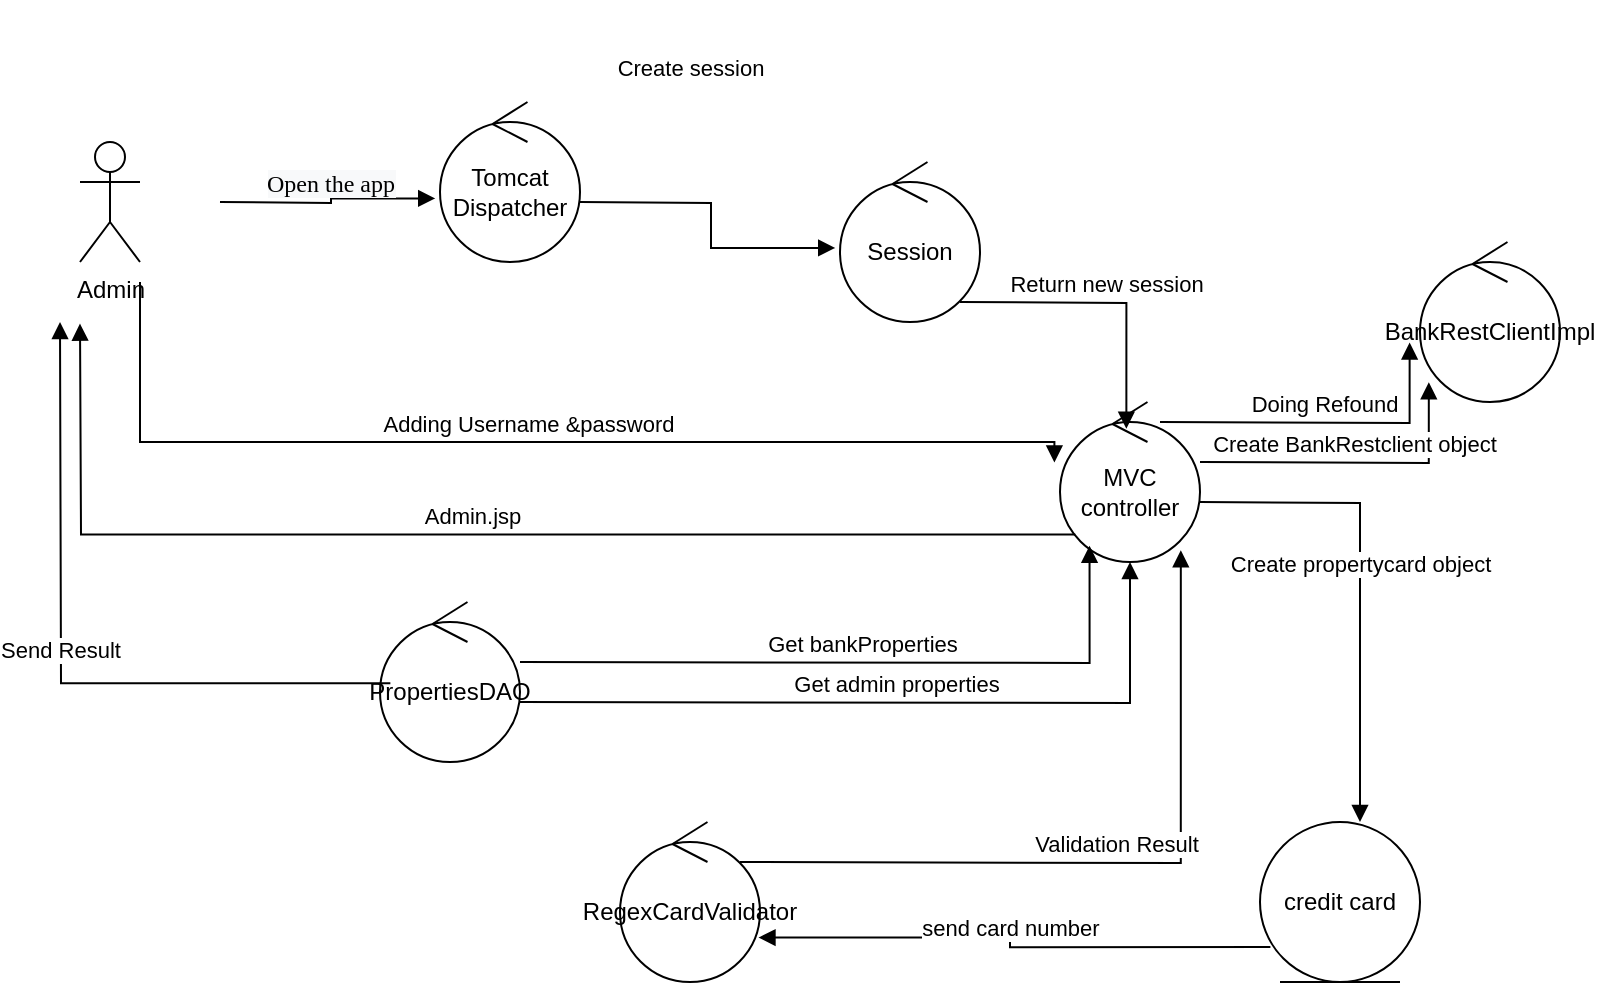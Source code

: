 <mxfile version="15.4.0" type="device"><diagram id="bKz3qWQkutpkp3AflofP" name="Page-1"><mxGraphModel dx="1024" dy="592" grid="1" gridSize="10" guides="1" tooltips="1" connect="1" arrows="1" fold="1" page="1" pageScale="1" pageWidth="850" pageHeight="1100" math="0" shadow="0"><root><mxCell id="0"/><mxCell id="1" parent="0"/><mxCell id="FSo44xLhl85BdGE8eoYl-1" value="Admin" style="shape=umlActor;verticalLabelPosition=bottom;verticalAlign=top;html=1;" vertex="1" parent="1"><mxGeometry x="80" y="80" width="30" height="60" as="geometry"/></mxCell><mxCell id="FSo44xLhl85BdGE8eoYl-2" value="Tomcat Dispatcher" style="ellipse;shape=umlControl;whiteSpace=wrap;html=1;" vertex="1" parent="1"><mxGeometry x="260" y="60" width="70" height="80" as="geometry"/></mxCell><mxCell id="FSo44xLhl85BdGE8eoYl-3" value="Session" style="ellipse;shape=umlControl;whiteSpace=wrap;html=1;" vertex="1" parent="1"><mxGeometry x="460" y="90" width="70" height="80" as="geometry"/></mxCell><mxCell id="FSo44xLhl85BdGE8eoYl-4" value="MVC controller" style="ellipse;shape=umlControl;whiteSpace=wrap;html=1;" vertex="1" parent="1"><mxGeometry x="570" y="210" width="70" height="80" as="geometry"/></mxCell><mxCell id="FSo44xLhl85BdGE8eoYl-5" value="PropertiesDAO" style="ellipse;shape=umlControl;whiteSpace=wrap;html=1;" vertex="1" parent="1"><mxGeometry x="230" y="310" width="70" height="80" as="geometry"/></mxCell><mxCell id="FSo44xLhl85BdGE8eoYl-6" value="&lt;span style=&quot;font-family: &amp;#34;verdana&amp;#34; ; font-size: 12px ; background-color: rgb(248 , 249 , 250)&quot;&gt;Open the app&lt;/span&gt;" style="html=1;verticalAlign=bottom;endArrow=block;rounded=0;edgeStyle=orthogonalEdgeStyle;entryX=-0.034;entryY=0.603;entryDx=0;entryDy=0;entryPerimeter=0;" edge="1" parent="1" target="FSo44xLhl85BdGE8eoYl-2"><mxGeometry width="80" relative="1" as="geometry"><mxPoint x="150" y="110" as="sourcePoint"/><mxPoint x="230" y="110" as="targetPoint"/></mxGeometry></mxCell><mxCell id="FSo44xLhl85BdGE8eoYl-7" value="&lt;br&gt;&lt;br&gt;&lt;span style=&quot;color: rgb(0 , 0 , 0) ; font-family: &amp;#34;helvetica&amp;#34; ; font-size: 11px ; font-style: normal ; font-weight: 400 ; letter-spacing: normal ; text-align: center ; text-indent: 0px ; text-transform: none ; word-spacing: 0px ; background-color: rgb(255 , 255 , 255) ; display: inline ; float: none&quot;&gt;Create session&lt;br&gt;&lt;/span&gt;&lt;br&gt;" style="html=1;verticalAlign=bottom;endArrow=block;rounded=0;edgeStyle=orthogonalEdgeStyle;entryX=-0.034;entryY=0.537;entryDx=0;entryDy=0;entryPerimeter=0;" edge="1" parent="1" target="FSo44xLhl85BdGE8eoYl-3"><mxGeometry x="-0.137" y="25" width="80" relative="1" as="geometry"><mxPoint x="330" y="110" as="sourcePoint"/><mxPoint x="410" y="110" as="targetPoint"/><mxPoint x="-10" y="-20" as="offset"/></mxGeometry></mxCell><mxCell id="FSo44xLhl85BdGE8eoYl-8" value="Return new session&lt;br&gt;" style="html=1;verticalAlign=bottom;endArrow=block;rounded=0;edgeStyle=orthogonalEdgeStyle;entryX=0.474;entryY=0.167;entryDx=0;entryDy=0;entryPerimeter=0;" edge="1" parent="1" target="FSo44xLhl85BdGE8eoYl-4"><mxGeometry width="80" relative="1" as="geometry"><mxPoint x="520" y="160" as="sourcePoint"/><mxPoint x="600" y="160" as="targetPoint"/></mxGeometry></mxCell><mxCell id="FSo44xLhl85BdGE8eoYl-9" value="Admin.jsp" style="html=1;verticalAlign=bottom;endArrow=block;rounded=0;edgeStyle=orthogonalEdgeStyle;exitX=0.109;exitY=0.828;exitDx=0;exitDy=0;exitPerimeter=0;" edge="1" parent="1" source="FSo44xLhl85BdGE8eoYl-4"><mxGeometry width="80" relative="1" as="geometry"><mxPoint x="630" y="289" as="sourcePoint"/><mxPoint x="80" y="170.8" as="targetPoint"/></mxGeometry></mxCell><mxCell id="FSo44xLhl85BdGE8eoYl-10" value="Adding Username &amp;amp;password" style="html=1;verticalAlign=bottom;endArrow=block;rounded=0;edgeStyle=orthogonalEdgeStyle;entryX=-0.04;entryY=0.378;entryDx=0;entryDy=0;entryPerimeter=0;" edge="1" parent="1" target="FSo44xLhl85BdGE8eoYl-4"><mxGeometry width="80" relative="1" as="geometry"><mxPoint x="110" y="150" as="sourcePoint"/><mxPoint x="190" y="150" as="targetPoint"/><Array as="points"><mxPoint x="110" y="230"/><mxPoint x="567" y="230"/></Array></mxGeometry></mxCell><mxCell id="FSo44xLhl85BdGE8eoYl-11" value="Get admin properties" style="html=1;verticalAlign=bottom;endArrow=block;rounded=0;edgeStyle=orthogonalEdgeStyle;" edge="1" parent="1" target="FSo44xLhl85BdGE8eoYl-4"><mxGeometry width="80" relative="1" as="geometry"><mxPoint x="300" y="360" as="sourcePoint"/><mxPoint x="380" y="360" as="targetPoint"/></mxGeometry></mxCell><mxCell id="FSo44xLhl85BdGE8eoYl-12" value="Send Result" style="html=1;verticalAlign=bottom;endArrow=block;rounded=0;edgeStyle=orthogonalEdgeStyle;exitX=0.074;exitY=0.508;exitDx=0;exitDy=0;exitPerimeter=0;" edge="1" parent="1" source="FSo44xLhl85BdGE8eoYl-5"><mxGeometry width="80" relative="1" as="geometry"><mxPoint x="150" y="350" as="sourcePoint"/><mxPoint x="70" y="170" as="targetPoint"/></mxGeometry></mxCell><mxCell id="FSo44xLhl85BdGE8eoYl-13" value="credit card&lt;br&gt;" style="ellipse;shape=umlEntity;whiteSpace=wrap;html=1;" vertex="1" parent="1"><mxGeometry x="670" y="420" width="80" height="80" as="geometry"/></mxCell><mxCell id="FSo44xLhl85BdGE8eoYl-14" value="RegexCardValidator" style="ellipse;shape=umlControl;whiteSpace=wrap;html=1;" vertex="1" parent="1"><mxGeometry x="350" y="420" width="70" height="80" as="geometry"/></mxCell><mxCell id="FSo44xLhl85BdGE8eoYl-15" value="Create propertycard object" style="html=1;verticalAlign=bottom;endArrow=block;rounded=0;edgeStyle=orthogonalEdgeStyle;entryX=0.625;entryY=0;entryDx=0;entryDy=0;entryPerimeter=0;" edge="1" parent="1" target="FSo44xLhl85BdGE8eoYl-13"><mxGeometry width="80" relative="1" as="geometry"><mxPoint x="640" y="260" as="sourcePoint"/><mxPoint x="720" y="260" as="targetPoint"/></mxGeometry></mxCell><mxCell id="FSo44xLhl85BdGE8eoYl-16" value="send card number" style="html=1;verticalAlign=bottom;endArrow=block;rounded=0;edgeStyle=orthogonalEdgeStyle;entryX=0.989;entryY=0.722;entryDx=0;entryDy=0;entryPerimeter=0;exitX=0.065;exitY=0.782;exitDx=0;exitDy=0;exitPerimeter=0;" edge="1" parent="1" source="FSo44xLhl85BdGE8eoYl-13" target="FSo44xLhl85BdGE8eoYl-14"><mxGeometry width="80" relative="1" as="geometry"><mxPoint x="560" y="480" as="sourcePoint"/><mxPoint x="640" y="480" as="targetPoint"/></mxGeometry></mxCell><mxCell id="FSo44xLhl85BdGE8eoYl-17" value="Validation Result" style="html=1;verticalAlign=bottom;endArrow=block;rounded=0;edgeStyle=orthogonalEdgeStyle;entryX=0.863;entryY=0.927;entryDx=0;entryDy=0;entryPerimeter=0;" edge="1" parent="1" target="FSo44xLhl85BdGE8eoYl-4"><mxGeometry width="80" relative="1" as="geometry"><mxPoint x="410" y="440" as="sourcePoint"/><mxPoint x="490" y="440" as="targetPoint"/></mxGeometry></mxCell><mxCell id="FSo44xLhl85BdGE8eoYl-18" value="BankRestClientImpl" style="ellipse;shape=umlControl;whiteSpace=wrap;html=1;" vertex="1" parent="1"><mxGeometry x="750" y="130" width="70" height="80" as="geometry"/></mxCell><mxCell id="FSo44xLhl85BdGE8eoYl-19" value="Create BankRestclient object" style="html=1;verticalAlign=bottom;endArrow=block;rounded=0;edgeStyle=orthogonalEdgeStyle;entryX=0.063;entryY=0.877;entryDx=0;entryDy=0;entryPerimeter=0;" edge="1" parent="1" target="FSo44xLhl85BdGE8eoYl-18"><mxGeometry width="80" relative="1" as="geometry"><mxPoint x="640" y="240" as="sourcePoint"/><mxPoint x="720" y="240" as="targetPoint"/></mxGeometry></mxCell><mxCell id="FSo44xLhl85BdGE8eoYl-20" value="Get bankProperties&lt;br&gt;" style="html=1;verticalAlign=bottom;endArrow=block;rounded=0;edgeStyle=orthogonalEdgeStyle;entryX=0.211;entryY=0.898;entryDx=0;entryDy=0;entryPerimeter=0;" edge="1" parent="1" target="FSo44xLhl85BdGE8eoYl-4"><mxGeometry width="80" relative="1" as="geometry"><mxPoint x="300" y="340" as="sourcePoint"/><mxPoint x="380" y="340" as="targetPoint"/></mxGeometry></mxCell><mxCell id="FSo44xLhl85BdGE8eoYl-21" value="Doing Refound" style="html=1;verticalAlign=bottom;endArrow=block;rounded=0;edgeStyle=orthogonalEdgeStyle;entryX=-0.074;entryY=0.628;entryDx=0;entryDy=0;entryPerimeter=0;" edge="1" parent="1" target="FSo44xLhl85BdGE8eoYl-18"><mxGeometry width="80" relative="1" as="geometry"><mxPoint x="620" y="220" as="sourcePoint"/><mxPoint x="700" y="220" as="targetPoint"/></mxGeometry></mxCell></root></mxGraphModel></diagram></mxfile>